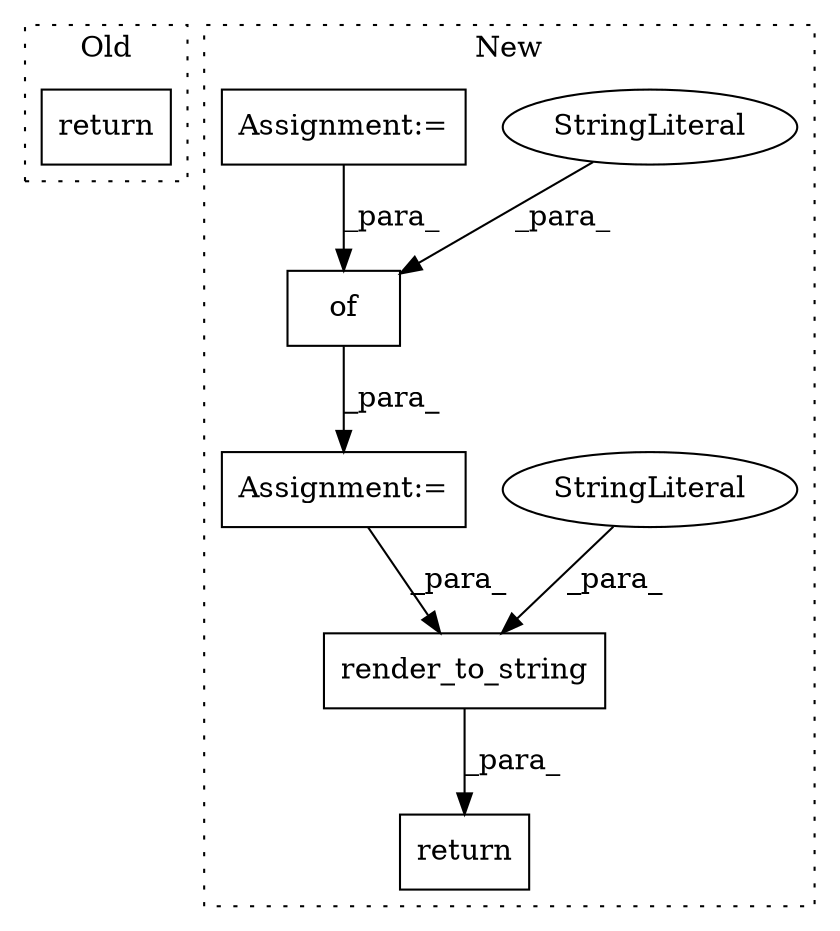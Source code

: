 digraph G {
subgraph cluster0 {
1 [label="return" a="41" s="1337" l="7" shape="box"];
label = "Old";
style="dotted";
}
subgraph cluster1 {
2 [label="render_to_string" a="32" s="1193,1253" l="17,1" shape="box"];
3 [label="StringLiteral" a="45" s="1210" l="35" shape="ellipse"];
4 [label="return" a="41" s="1186" l="7" shape="box"];
5 [label="Assignment:=" a="7" s="984" l="1" shape="box"];
6 [label="of" a="32" s="989,1179" l="3,1" shape="box"];
7 [label="StringLiteral" a="45" s="992" l="9" shape="ellipse"];
8 [label="Assignment:=" a="7" s="1119" l="57" shape="box"];
label = "New";
style="dotted";
}
2 -> 4 [label="_para_"];
3 -> 2 [label="_para_"];
5 -> 2 [label="_para_"];
6 -> 5 [label="_para_"];
7 -> 6 [label="_para_"];
8 -> 6 [label="_para_"];
}